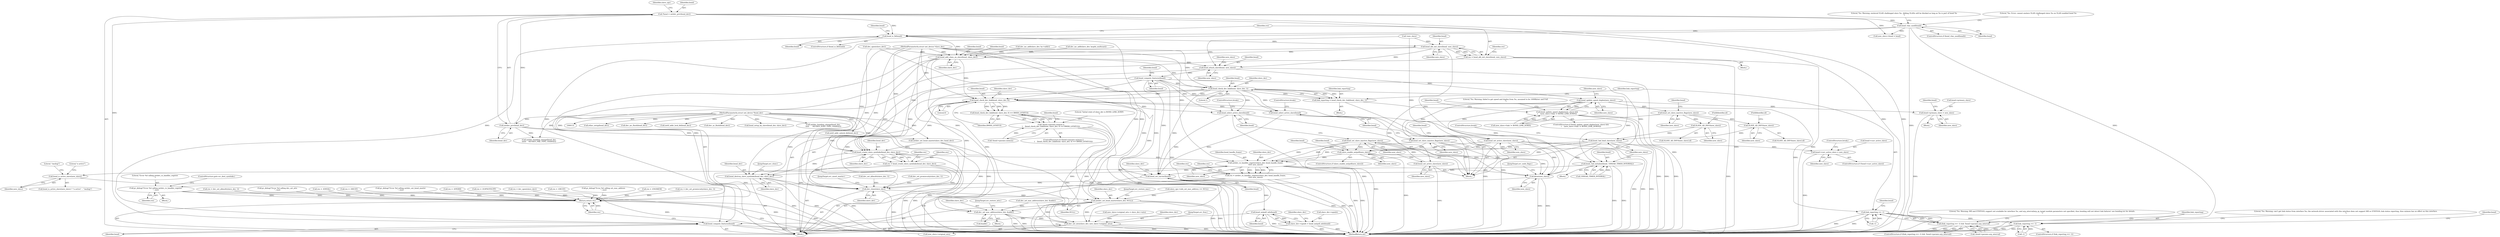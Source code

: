 digraph "0_linux_550fd08c2cebad61c548def135f67aba284c6162_0@pointer" {
"1000565" [label="(Call,bond_is_lb(bond))"];
"1000210" [label="(Call,bond_vlan_used(bond))"];
"1000136" [label="(Call,*bond = netdev_priv(bond_dev))"];
"1000138" [label="(Call,netdev_priv(bond_dev))"];
"1000132" [label="(MethodParameterIn,struct net_device *bond_dev)"];
"1000570" [label="(Call,bond_alb_init_slave(bond, new_slave))"];
"1000568" [label="(Call,res = bond_alb_init_slave(bond, new_slave))"];
"1001089" [label="(Return,return res;)"];
"1000640" [label="(Call,bond_add_vlans_on_slave(bond, slave_dev))"];
"1000648" [label="(Call,bond_attach_slave(bond, new_slave))"];
"1000666" [label="(Call,bond_compute_features(bond))"];
"1000694" [label="(Call,bond_check_dev_link(bond, slave_dev, 1))"];
"1000692" [label="(Call,link_reporting = bond_check_dev_link(bond, slave_dev, 1))"];
"1000700" [label="(Call,link_reporting == -1)"];
"1000699" [label="(Call,(link_reporting == -1) && !bond->params.arp_interval)"];
"1000721" [label="(Call,link_reporting == -1)"];
"1000743" [label="(Call,bond_check_dev_link(bond, slave_dev, 0))"];
"1000742" [label="(Call,bond_check_dev_link(bond, slave_dev, 0) == BMSR_LSTATUS)"];
"1000735" [label="(Call,!bond->params.miimon ||\n\t    (bond_check_dev_link(bond, slave_dev, 0) == BMSR_LSTATUS))"];
"1000885" [label="(Call,bond_select_active_slave(bond))"];
"1000957" [label="(Call,bond_set_carrier(bond))"];
"1000963" [label="(Call,bond_netpoll_info(bond))"];
"1000959" [label="(Call,slave_dev->npinfo = bond_netpoll_info(bond))"];
"1001087" [label="(Call,bond_compute_features(bond))"];
"1000904" [label="(Call,bond_3ad_initialize(bond, 1000/AD_TIMER_INTERVAL))"];
"1000933" [label="(Call,bond_select_active_slave(bond))"];
"1000996" [label="(Call,bond_create_slave_symlinks(bond_dev, slave_dev))"];
"1000994" [label="(Call,res = bond_create_slave_symlinks(bond_dev, slave_dev))"];
"1001004" [label="(Call,netdev_rx_handler_register(slave_dev, bond_handle_frame,\n\t\t\t\t\t new_slave))"];
"1001002" [label="(Call,res = netdev_rx_handler_register(slave_dev, bond_handle_frame,\n\t\t\t\t\t new_slave))"];
"1001011" [label="(Call,pr_debug(\"Error %d calling netdev_rx_handler_register\n\", res))"];
"1001024" [label="(Call,bond_is_active_slave(new_slave))"];
"1001039" [label="(Call,bond_destroy_slave_symlinks(bond_dev, slave_dev))"];
"1001043" [label="(Call,dev_close(slave_dev))"];
"1001046" [label="(Call,netdev_set_bond_master(slave_dev, NULL))"];
"1001073" [label="(Call,dev_set_mac_address(slave_dev, &addr))"];
"1001078" [label="(Call,dev_set_mtu(slave_dev, new_slave->original_mtu))"];
"1001084" [label="(Call,kfree(new_slave))"];
"1000797" [label="(Call,bond_update_speed_duplex(new_slave))"];
"1000796" [label="(Call,bond_update_speed_duplex(new_slave) &&\n\t    (new_slave->link != BOND_LINK_DOWN))"];
"1000860" [label="(Call,bond->primary_slave = new_slave)"];
"1000883" [label="(Call,bond_set_slave_inactive_flags(new_slave))"];
"1000971" [label="(Call,slave_enable_netpoll(new_slave))"];
"1000889" [label="(Call,bond_set_slave_inactive_flags(new_slave))"];
"1000900" [label="(Call,SLAVE_AD_INFO(new_slave))"];
"1000924" [label="(Call,bond_3ad_bind_slave(new_slave))"];
"1000913" [label="(Call,SLAVE_AD_INFO(new_slave))"];
"1000929" [label="(Call,bond_set_active_slave(new_slave))"];
"1000931" [label="(Call,bond_set_slave_inactive_flags(new_slave))"];
"1000939" [label="(Call,bond_set_active_slave(new_slave))"];
"1000946" [label="(Call,bond->curr_active_slave = new_slave)"];
"1001041" [label="(Identifier,slave_dev)"];
"1000695" [label="(Identifier,bond)"];
"1000720" [label="(ControlStructure,if (link_reporting == -1))"];
"1001006" [label="(Identifier,bond_handle_frame)"];
"1000944" [label="(Identifier,bond)"];
"1001084" [label="(Call,kfree(new_slave))"];
"1000362" [label="(Call,res = -EINVAL)"];
"1000997" [label="(Identifier,bond_dev)"];
"1000209" [label="(ControlStructure,if (bond_vlan_used(bond)))"];
"1000752" [label="(Identifier,bond)"];
"1000311" [label="(Call,res = -EBUSY)"];
"1001046" [label="(Call,netdev_set_bond_master(slave_dev, NULL))"];
"1000138" [label="(Call,netdev_priv(bond_dev))"];
"1000296" [label="(Call,netdev_bonding_change(bond_dev,\n\t\t\t\t\t\t    NETDEV_PRE_TYPE_CHANGE))"];
"1001004" [label="(Call,netdev_rx_handler_register(slave_dev, bond_handle_frame,\n\t\t\t\t\t new_slave))"];
"1000331" [label="(Call,ether_setup(bond_dev))"];
"1000642" [label="(Identifier,slave_dev)"];
"1001010" [label="(Block,)"];
"1001044" [label="(Identifier,slave_dev)"];
"1001091" [label="(MethodReturn,int)"];
"1000133" [label="(MethodParameterIn,struct net_device *slave_dev)"];
"1000649" [label="(Identifier,bond)"];
"1000900" [label="(Call,SLAVE_AD_INFO(new_slave))"];
"1001045" [label="(JumpTarget,err_unset_master:)"];
"1001014" [label="(ControlStructure,goto err_dest_symlinks;)"];
"1000929" [label="(Call,bond_set_active_slave(new_slave))"];
"1000581" [label="(Identifier,bond)"];
"1000211" [label="(Identifier,bond)"];
"1000532" [label="(Call,pr_debug(\"Error %d calling netdev_set_bond_master\n\", res))"];
"1001027" [label="(Literal,\" backup\")"];
"1000960" [label="(Call,slave_dev->npinfo)"];
"1000998" [label="(Identifier,slave_dev)"];
"1000722" [label="(Identifier,link_reporting)"];
"1001078" [label="(Call,dev_set_mtu(slave_dev, new_slave->original_mtu))"];
"1000890" [label="(Identifier,new_slave)"];
"1001040" [label="(Identifier,bond_dev)"];
"1000941" [label="(ControlStructure,if (!bond->curr_active_slave))"];
"1000806" [label="(Literal,\"%s: Warning: failed to get speed and duplex from %s, assumed to be 100Mb/sec and Full.\n\")"];
"1000971" [label="(Call,slave_enable_netpoll(new_slave))"];
"1000797" [label="(Call,bond_update_speed_duplex(new_slave))"];
"1000885" [label="(Call,bond_select_active_slave(bond))"];
"1000513" [label="(Call,dev_set_mac_address(slave_dev, &addr))"];
"1001048" [label="(Identifier,NULL)"];
"1000609" [label="(Call,dev_set_allmulti(slave_dev, 1))"];
"1000935" [label="(ControlStructure,break;)"];
"1000964" [label="(Identifier,bond)"];
"1000913" [label="(Call,SLAVE_AD_INFO(new_slave))"];
"1001088" [label="(Identifier,bond)"];
"1001007" [label="(Identifier,new_slave)"];
"1000262" [label="(Call,res = -EPERM)"];
"1000834" [label="(Identifier,bond)"];
"1000408" [label="(Call,res = -EOPNOTSUPP)"];
"1001087" [label="(Call,bond_compute_features(bond))"];
"1000902" [label="(FieldIdentifier,id)"];
"1000723" [label="(Call,-1)"];
"1000594" [label="(Call,dev_set_promiscuity(slave_dev, 1))"];
"1001083" [label="(JumpTarget,err_free:)"];
"1000617" [label="(Call,dev_mc_add(slave_dev, ha->addr))"];
"1000924" [label="(Call,bond_3ad_bind_slave(new_slave))"];
"1000648" [label="(Call,bond_attach_slave(bond, new_slave))"];
"1000861" [label="(Call,bond->primary_slave)"];
"1000571" [label="(Identifier,bond)"];
"1001075" [label="(Call,&addr)"];
"1001049" [label="(JumpTarget,err_restore_mac:)"];
"1000799" [label="(Call,new_slave->link != BOND_LINK_DOWN)"];
"1000977" [label="(Identifier,bond)"];
"1000691" [label="(Block,)"];
"1000136" [label="(Call,*bond = netdev_priv(bond_dev))"];
"1000744" [label="(Identifier,bond)"];
"1000912" [label="(Call,SLAVE_AD_INFO(new_slave).id)"];
"1000567" [label="(Block,)"];
"1000536" [label="(Call,res = dev_open(slave_dev))"];
"1000747" [label="(Identifier,BMSR_LSTATUS)"];
"1000637" [label="(Call,dev_mc_add(slave_dev, lacpdu_multicast))"];
"1001080" [label="(Call,new_slave->original_mtu)"];
"1000984" [label="(Call,res = -EBUSY)"];
"1000992" [label="(Identifier,bond)"];
"1001012" [label="(Literal,\"Error %d calling netdev_rx_handler_register\n\")"];
"1000572" [label="(Identifier,new_slave)"];
"1000520" [label="(Call,pr_debug(\"Error %d calling set_mac_address\n\", res))"];
"1000653" [label="(Identifier,new_slave)"];
"1000925" [label="(Identifier,new_slave)"];
"1000914" [label="(Identifier,new_slave)"];
"1000887" [label="(ControlStructure,break;)"];
"1000142" [label="(Identifier,slave_ops)"];
"1000568" [label="(Call,res = bond_alb_init_slave(bond, new_slave))"];
"1000445" [label="(Call,res = -ENOMEM)"];
"1000860" [label="(Call,bond->primary_slave = new_slave)"];
"1000972" [label="(Identifier,new_slave)"];
"1000798" [label="(Identifier,new_slave)"];
"1000950" [label="(Identifier,new_slave)"];
"1000570" [label="(Call,bond_alb_init_slave(bond, new_slave))"];
"1001002" [label="(Call,res = netdev_rx_handler_register(slave_dev, bond_handle_frame,\n\t\t\t\t\t new_slave))"];
"1000641" [label="(Identifier,bond)"];
"1000701" [label="(Identifier,link_reporting)"];
"1000368" [label="(Call,slave_ops->ndo_set_mac_address == NULL)"];
"1000881" [label="(Block,)"];
"1001011" [label="(Call,pr_debug(\"Error %d calling netdev_rx_handler_register\n\", res))"];
"1000698" [label="(ControlStructure,if ((link_reporting == -1) && !bond->params.arp_interval))"];
"1001023" [label="(Call,bond_is_active_slave(new_slave) ? \"n active\" : \" backup\")"];
"1000230" [label="(Literal,\"%s: Warning: enslaved VLAN challenged slave %s. Adding VLANs will be blocked as long as %s is part of bond %s\n\")"];
"1000538" [label="(Call,dev_open(slave_dev))"];
"1000736" [label="(Call,!bond->params.miimon)"];
"1000796" [label="(Call,bond_update_speed_duplex(new_slave) &&\n\t    (new_slave->link != BOND_LINK_DOWN))"];
"1000899" [label="(Call,SLAVE_AD_INFO(new_slave).id)"];
"1000951" [label="(ControlStructure,break;)"];
"1000967" [label="(Identifier,slave_dev)"];
"1000947" [label="(Call,bond->curr_active_slave)"];
"1001077" [label="(JumpTarget,err_restore_mtu:)"];
"1000318" [label="(Call,dev_mc_flush(bond_dev))"];
"1000704" [label="(Call,!bond->params.arp_interval)"];
"1000592" [label="(Call,res = dev_set_promiscuity(slave_dev, 1))"];
"1000132" [label="(MethodParameterIn,struct net_device *bond_dev)"];
"1000995" [label="(Identifier,res)"];
"1000666" [label="(Call,bond_compute_features(bond))"];
"1000667" [label="(Identifier,bond)"];
"1000859" [label="(Block,)"];
"1000867" [label="(Identifier,bond)"];
"1000897" [label="(Block,)"];
"1000886" [label="(Identifier,bond)"];
"1000214" [label="(Literal,\"%s: Error: cannot enslave VLAN challenged slave %s on VLAN enabled bond %s\n\")"];
"1000569" [label="(Identifier,res)"];
"1001043" [label="(Call,dev_close(slave_dev))"];
"1000566" [label="(Identifier,bond)"];
"1000646" [label="(Identifier,bond)"];
"1000904" [label="(Call,bond_3ad_initialize(bond, 1000/AD_TIMER_INTERVAL))"];
"1000932" [label="(Identifier,new_slave)"];
"1000894" [label="(Identifier,bond)"];
"1000671" [label="(Identifier,bond)"];
"1000864" [label="(Identifier,new_slave)"];
"1000743" [label="(Call,bond_check_dev_link(bond, slave_dev, 0))"];
"1000931" [label="(Call,bond_set_slave_inactive_flags(new_slave))"];
"1001057" [label="(Block,)"];
"1000615" [label="(Call,netif_addr_lock_bh(bond_dev))"];
"1000622" [label="(Call,netif_addr_unlock_bh(bond_dev))"];
"1000316" [label="(Call,dev_uc_flush(bond_dev))"];
"1000700" [label="(Call,link_reporting == -1)"];
"1000707" [label="(Identifier,bond)"];
"1000905" [label="(Identifier,bond)"];
"1001085" [label="(Identifier,new_slave)"];
"1000746" [label="(Literal,0)"];
"1000734" [label="(ControlStructure,if (!bond->params.miimon ||\n\t    (bond_check_dev_link(bond, slave_dev, 0) == BMSR_LSTATUS)))"];
"1000946" [label="(Call,bond->curr_active_slave = new_slave)"];
"1000963" [label="(Call,bond_netpoll_info(bond))"];
"1000961" [label="(Identifier,slave_dev)"];
"1000134" [label="(Block,)"];
"1000901" [label="(Identifier,new_slave)"];
"1000727" [label="(Literal,\"%s: Warning: can't get link status from interface %s; the network driver associated with this interface does not support MII or ETHTOOL link status reporting, thus miimon has no effect on this interface.\n\")"];
"1000739" [label="(Identifier,bond)"];
"1000958" [label="(Identifier,bond)"];
"1001089" [label="(Return,return res;)"];
"1000934" [label="(Identifier,bond)"];
"1000455" [label="(Call,new_slave->original_mtu = slave_dev->mtu)"];
"1001013" [label="(Identifier,res)"];
"1001073" [label="(Call,dev_set_mac_address(slave_dev, &addr))"];
"1001009" [label="(Identifier,res)"];
"1000996" [label="(Call,bond_create_slave_symlinks(bond_dev, slave_dev))"];
"1000721" [label="(Call,link_reporting == -1)"];
"1000930" [label="(Identifier,new_slave)"];
"1001090" [label="(Identifier,res)"];
"1000801" [label="(Identifier,new_slave)"];
"1000326" [label="(Call,bond_setup_by_slave(bond_dev, slave_dev))"];
"1000883" [label="(Call,bond_set_slave_inactive_flags(new_slave))"];
"1000957" [label="(Call,bond_set_carrier(bond))"];
"1000693" [label="(Identifier,link_reporting)"];
"1000442" [label="(Call,!new_slave)"];
"1001042" [label="(JumpTarget,err_close:)"];
"1000699" [label="(Call,(link_reporting == -1) && !bond->params.arp_interval)"];
"1000735" [label="(Call,!bond->params.miimon ||\n\t    (bond_check_dev_link(bond, slave_dev, 0) == BMSR_LSTATUS))"];
"1001026" [label="(Literal,\"n active\")"];
"1000692" [label="(Call,link_reporting = bond_check_dev_link(bond, slave_dev, 1))"];
"1000939" [label="(Call,bond_set_active_slave(new_slave))"];
"1000139" [label="(Identifier,bond_dev)"];
"1000959" [label="(Call,slave_dev->npinfo = bond_netpoll_info(bond))"];
"1000712" [label="(Literal,\"%s: Warning: MII and ETHTOOL support not available for interface %s, and arp_interval/arp_ip_target module parameters not specified, thus bonding will not detect link failures! see bonding.txt for details.\n\")"];
"1000906" [label="(Call,1000/AD_TIMER_INTERVAL)"];
"1000889" [label="(Call,bond_set_slave_inactive_flags(new_slave))"];
"1000926" [label="(ControlStructure,break;)"];
"1000702" [label="(Call,-1)"];
"1000742" [label="(Call,bond_check_dev_link(bond, slave_dev, 0) == BMSR_LSTATUS)"];
"1001025" [label="(Identifier,new_slave)"];
"1000137" [label="(Identifier,bond)"];
"1000338" [label="(Call,netdev_bonding_change(bond_dev,\n \t\t\t\t\t      NETDEV_POST_TYPE_CHANGE))"];
"1000745" [label="(Identifier,slave_dev)"];
"1001003" [label="(Identifier,res)"];
"1000210" [label="(Call,bond_vlan_used(bond))"];
"1000884" [label="(Identifier,new_slave)"];
"1000933" [label="(Call,bond_select_active_slave(bond))"];
"1000795" [label="(ControlStructure,if (bond_update_speed_duplex(new_slave) &&\n\t    (new_slave->link != BOND_LINK_DOWN)))"];
"1001000" [label="(Identifier,res)"];
"1001074" [label="(Identifier,slave_dev)"];
"1001047" [label="(Identifier,slave_dev)"];
"1000994" [label="(Call,res = bond_create_slave_symlinks(bond_dev, slave_dev))"];
"1000650" [label="(Identifier,new_slave)"];
"1000789" [label="(Literal,\"Initial state of slave_dev is BOND_LINK_DOWN\n\")"];
"1000970" [label="(ControlStructure,if (slave_enable_netpoll(new_slave)))"];
"1000607" [label="(Call,res = dev_set_allmulti(slave_dev, 1))"];
"1001079" [label="(Identifier,slave_dev)"];
"1000696" [label="(Identifier,slave_dev)"];
"1001024" [label="(Call,bond_is_active_slave(new_slave))"];
"1000915" [label="(FieldIdentifier,id)"];
"1000526" [label="(Call,netdev_set_bond_master(slave_dev, bond_dev))"];
"1001005" [label="(Identifier,slave_dev)"];
"1000565" [label="(Call,bond_is_lb(bond))"];
"1000549" [label="(Call,new_slave->bond = bond)"];
"1000940" [label="(Identifier,new_slave)"];
"1001086" [label="(JumpTarget,err_undo_flags:)"];
"1000574" [label="(Identifier,res)"];
"1000694" [label="(Call,bond_check_dev_link(bond, slave_dev, 1))"];
"1000697" [label="(Literal,1)"];
"1000564" [label="(ControlStructure,if (bond_is_lb(bond)))"];
"1000640" [label="(Call,bond_add_vlans_on_slave(bond, slave_dev))"];
"1001039" [label="(Call,bond_destroy_slave_symlinks(bond_dev, slave_dev))"];
"1000474" [label="(Call,pr_debug(\"Error %d calling dev_set_mtu\n\", res))"];
"1000565" -> "1000564"  [label="AST: "];
"1000565" -> "1000566"  [label="CFG: "];
"1000566" -> "1000565"  [label="AST: "];
"1000569" -> "1000565"  [label="CFG: "];
"1000581" -> "1000565"  [label="CFG: "];
"1000565" -> "1001091"  [label="DDG: "];
"1000210" -> "1000565"  [label="DDG: "];
"1000136" -> "1000565"  [label="DDG: "];
"1000565" -> "1000570"  [label="DDG: "];
"1000565" -> "1000640"  [label="DDG: "];
"1000565" -> "1001087"  [label="DDG: "];
"1000210" -> "1000209"  [label="AST: "];
"1000210" -> "1000211"  [label="CFG: "];
"1000211" -> "1000210"  [label="AST: "];
"1000214" -> "1000210"  [label="CFG: "];
"1000230" -> "1000210"  [label="CFG: "];
"1000210" -> "1001091"  [label="DDG: "];
"1000210" -> "1001091"  [label="DDG: "];
"1000136" -> "1000210"  [label="DDG: "];
"1000210" -> "1000549"  [label="DDG: "];
"1000210" -> "1001087"  [label="DDG: "];
"1000136" -> "1000134"  [label="AST: "];
"1000136" -> "1000138"  [label="CFG: "];
"1000137" -> "1000136"  [label="AST: "];
"1000138" -> "1000136"  [label="AST: "];
"1000142" -> "1000136"  [label="CFG: "];
"1000136" -> "1001091"  [label="DDG: "];
"1000136" -> "1001091"  [label="DDG: "];
"1000138" -> "1000136"  [label="DDG: "];
"1000136" -> "1000549"  [label="DDG: "];
"1000136" -> "1001087"  [label="DDG: "];
"1000138" -> "1000139"  [label="CFG: "];
"1000139" -> "1000138"  [label="AST: "];
"1000138" -> "1001091"  [label="DDG: "];
"1000132" -> "1000138"  [label="DDG: "];
"1000138" -> "1000296"  [label="DDG: "];
"1000138" -> "1000526"  [label="DDG: "];
"1000132" -> "1000131"  [label="AST: "];
"1000132" -> "1001091"  [label="DDG: "];
"1000132" -> "1000296"  [label="DDG: "];
"1000132" -> "1000316"  [label="DDG: "];
"1000132" -> "1000318"  [label="DDG: "];
"1000132" -> "1000326"  [label="DDG: "];
"1000132" -> "1000331"  [label="DDG: "];
"1000132" -> "1000338"  [label="DDG: "];
"1000132" -> "1000526"  [label="DDG: "];
"1000132" -> "1000615"  [label="DDG: "];
"1000132" -> "1000622"  [label="DDG: "];
"1000132" -> "1000996"  [label="DDG: "];
"1000132" -> "1001039"  [label="DDG: "];
"1000570" -> "1000568"  [label="AST: "];
"1000570" -> "1000572"  [label="CFG: "];
"1000571" -> "1000570"  [label="AST: "];
"1000572" -> "1000570"  [label="AST: "];
"1000568" -> "1000570"  [label="CFG: "];
"1000570" -> "1000568"  [label="DDG: "];
"1000570" -> "1000568"  [label="DDG: "];
"1000442" -> "1000570"  [label="DDG: "];
"1000570" -> "1000640"  [label="DDG: "];
"1000570" -> "1000648"  [label="DDG: "];
"1000570" -> "1001084"  [label="DDG: "];
"1000570" -> "1001087"  [label="DDG: "];
"1000568" -> "1000567"  [label="AST: "];
"1000569" -> "1000568"  [label="AST: "];
"1000574" -> "1000568"  [label="CFG: "];
"1000568" -> "1001091"  [label="DDG: "];
"1000568" -> "1001091"  [label="DDG: "];
"1000568" -> "1001089"  [label="DDG: "];
"1001089" -> "1000134"  [label="AST: "];
"1001089" -> "1001090"  [label="CFG: "];
"1001090" -> "1001089"  [label="AST: "];
"1001091" -> "1001089"  [label="CFG: "];
"1001089" -> "1001091"  [label="DDG: "];
"1001090" -> "1001089"  [label="DDG: "];
"1000311" -> "1001089"  [label="DDG: "];
"1001011" -> "1001089"  [label="DDG: "];
"1000532" -> "1001089"  [label="DDG: "];
"1000994" -> "1001089"  [label="DDG: "];
"1000984" -> "1001089"  [label="DDG: "];
"1000536" -> "1001089"  [label="DDG: "];
"1000592" -> "1001089"  [label="DDG: "];
"1000362" -> "1001089"  [label="DDG: "];
"1000520" -> "1001089"  [label="DDG: "];
"1000408" -> "1001089"  [label="DDG: "];
"1000607" -> "1001089"  [label="DDG: "];
"1000474" -> "1001089"  [label="DDG: "];
"1000445" -> "1001089"  [label="DDG: "];
"1000262" -> "1001089"  [label="DDG: "];
"1000640" -> "1000134"  [label="AST: "];
"1000640" -> "1000642"  [label="CFG: "];
"1000641" -> "1000640"  [label="AST: "];
"1000642" -> "1000640"  [label="AST: "];
"1000646" -> "1000640"  [label="CFG: "];
"1000640" -> "1001091"  [label="DDG: "];
"1000637" -> "1000640"  [label="DDG: "];
"1000617" -> "1000640"  [label="DDG: "];
"1000133" -> "1000640"  [label="DDG: "];
"1000538" -> "1000640"  [label="DDG: "];
"1000640" -> "1000648"  [label="DDG: "];
"1000640" -> "1000694"  [label="DDG: "];
"1000640" -> "1000743"  [label="DDG: "];
"1000640" -> "1000996"  [label="DDG: "];
"1000640" -> "1001043"  [label="DDG: "];
"1000648" -> "1000134"  [label="AST: "];
"1000648" -> "1000650"  [label="CFG: "];
"1000649" -> "1000648"  [label="AST: "];
"1000650" -> "1000648"  [label="AST: "];
"1000653" -> "1000648"  [label="CFG: "];
"1000648" -> "1001091"  [label="DDG: "];
"1000442" -> "1000648"  [label="DDG: "];
"1000648" -> "1000666"  [label="DDG: "];
"1000648" -> "1000797"  [label="DDG: "];
"1000666" -> "1000134"  [label="AST: "];
"1000666" -> "1000667"  [label="CFG: "];
"1000667" -> "1000666"  [label="AST: "];
"1000671" -> "1000666"  [label="CFG: "];
"1000666" -> "1001091"  [label="DDG: "];
"1000666" -> "1000694"  [label="DDG: "];
"1000666" -> "1000743"  [label="DDG: "];
"1000666" -> "1000885"  [label="DDG: "];
"1000666" -> "1000904"  [label="DDG: "];
"1000666" -> "1000933"  [label="DDG: "];
"1000666" -> "1000957"  [label="DDG: "];
"1000694" -> "1000692"  [label="AST: "];
"1000694" -> "1000697"  [label="CFG: "];
"1000695" -> "1000694"  [label="AST: "];
"1000696" -> "1000694"  [label="AST: "];
"1000697" -> "1000694"  [label="AST: "];
"1000692" -> "1000694"  [label="CFG: "];
"1000694" -> "1000692"  [label="DDG: "];
"1000694" -> "1000692"  [label="DDG: "];
"1000694" -> "1000692"  [label="DDG: "];
"1000133" -> "1000694"  [label="DDG: "];
"1000694" -> "1000743"  [label="DDG: "];
"1000694" -> "1000743"  [label="DDG: "];
"1000694" -> "1000885"  [label="DDG: "];
"1000694" -> "1000904"  [label="DDG: "];
"1000694" -> "1000933"  [label="DDG: "];
"1000694" -> "1000957"  [label="DDG: "];
"1000694" -> "1000996"  [label="DDG: "];
"1000694" -> "1001043"  [label="DDG: "];
"1000692" -> "1000691"  [label="AST: "];
"1000693" -> "1000692"  [label="AST: "];
"1000701" -> "1000692"  [label="CFG: "];
"1000692" -> "1001091"  [label="DDG: "];
"1000692" -> "1000700"  [label="DDG: "];
"1000700" -> "1000699"  [label="AST: "];
"1000700" -> "1000702"  [label="CFG: "];
"1000701" -> "1000700"  [label="AST: "];
"1000702" -> "1000700"  [label="AST: "];
"1000707" -> "1000700"  [label="CFG: "];
"1000699" -> "1000700"  [label="CFG: "];
"1000700" -> "1001091"  [label="DDG: "];
"1000700" -> "1001091"  [label="DDG: "];
"1000700" -> "1000699"  [label="DDG: "];
"1000700" -> "1000699"  [label="DDG: "];
"1000702" -> "1000700"  [label="DDG: "];
"1000700" -> "1000721"  [label="DDG: "];
"1000699" -> "1000698"  [label="AST: "];
"1000699" -> "1000704"  [label="CFG: "];
"1000704" -> "1000699"  [label="AST: "];
"1000712" -> "1000699"  [label="CFG: "];
"1000722" -> "1000699"  [label="CFG: "];
"1000699" -> "1001091"  [label="DDG: "];
"1000699" -> "1001091"  [label="DDG: "];
"1000699" -> "1001091"  [label="DDG: "];
"1000704" -> "1000699"  [label="DDG: "];
"1000721" -> "1000720"  [label="AST: "];
"1000721" -> "1000723"  [label="CFG: "];
"1000722" -> "1000721"  [label="AST: "];
"1000723" -> "1000721"  [label="AST: "];
"1000727" -> "1000721"  [label="CFG: "];
"1000739" -> "1000721"  [label="CFG: "];
"1000721" -> "1001091"  [label="DDG: "];
"1000721" -> "1001091"  [label="DDG: "];
"1000721" -> "1001091"  [label="DDG: "];
"1000723" -> "1000721"  [label="DDG: "];
"1000743" -> "1000742"  [label="AST: "];
"1000743" -> "1000746"  [label="CFG: "];
"1000744" -> "1000743"  [label="AST: "];
"1000745" -> "1000743"  [label="AST: "];
"1000746" -> "1000743"  [label="AST: "];
"1000747" -> "1000743"  [label="CFG: "];
"1000743" -> "1000742"  [label="DDG: "];
"1000743" -> "1000742"  [label="DDG: "];
"1000743" -> "1000742"  [label="DDG: "];
"1000133" -> "1000743"  [label="DDG: "];
"1000743" -> "1000885"  [label="DDG: "];
"1000743" -> "1000904"  [label="DDG: "];
"1000743" -> "1000933"  [label="DDG: "];
"1000743" -> "1000957"  [label="DDG: "];
"1000743" -> "1000996"  [label="DDG: "];
"1000743" -> "1001043"  [label="DDG: "];
"1000742" -> "1000735"  [label="AST: "];
"1000742" -> "1000747"  [label="CFG: "];
"1000747" -> "1000742"  [label="AST: "];
"1000735" -> "1000742"  [label="CFG: "];
"1000742" -> "1001091"  [label="DDG: "];
"1000742" -> "1001091"  [label="DDG: "];
"1000742" -> "1000735"  [label="DDG: "];
"1000742" -> "1000735"  [label="DDG: "];
"1000735" -> "1000734"  [label="AST: "];
"1000735" -> "1000736"  [label="CFG: "];
"1000736" -> "1000735"  [label="AST: "];
"1000752" -> "1000735"  [label="CFG: "];
"1000789" -> "1000735"  [label="CFG: "];
"1000735" -> "1001091"  [label="DDG: "];
"1000735" -> "1001091"  [label="DDG: "];
"1000735" -> "1001091"  [label="DDG: "];
"1000736" -> "1000735"  [label="DDG: "];
"1000885" -> "1000881"  [label="AST: "];
"1000885" -> "1000886"  [label="CFG: "];
"1000886" -> "1000885"  [label="AST: "];
"1000887" -> "1000885"  [label="CFG: "];
"1000885" -> "1001091"  [label="DDG: "];
"1000885" -> "1000957"  [label="DDG: "];
"1000957" -> "1000134"  [label="AST: "];
"1000957" -> "1000958"  [label="CFG: "];
"1000958" -> "1000957"  [label="AST: "];
"1000961" -> "1000957"  [label="CFG: "];
"1000957" -> "1001091"  [label="DDG: "];
"1000904" -> "1000957"  [label="DDG: "];
"1000933" -> "1000957"  [label="DDG: "];
"1000957" -> "1000963"  [label="DDG: "];
"1000963" -> "1000959"  [label="AST: "];
"1000963" -> "1000964"  [label="CFG: "];
"1000964" -> "1000963"  [label="AST: "];
"1000959" -> "1000963"  [label="CFG: "];
"1000963" -> "1001091"  [label="DDG: "];
"1000963" -> "1000959"  [label="DDG: "];
"1000963" -> "1001087"  [label="DDG: "];
"1000959" -> "1000134"  [label="AST: "];
"1000960" -> "1000959"  [label="AST: "];
"1000967" -> "1000959"  [label="CFG: "];
"1000959" -> "1001091"  [label="DDG: "];
"1000959" -> "1001091"  [label="DDG: "];
"1001087" -> "1000134"  [label="AST: "];
"1001087" -> "1001088"  [label="CFG: "];
"1001088" -> "1001087"  [label="AST: "];
"1001090" -> "1001087"  [label="CFG: "];
"1001087" -> "1001091"  [label="DDG: "];
"1001087" -> "1001091"  [label="DDG: "];
"1000904" -> "1000897"  [label="AST: "];
"1000904" -> "1000906"  [label="CFG: "];
"1000905" -> "1000904"  [label="AST: "];
"1000906" -> "1000904"  [label="AST: "];
"1000925" -> "1000904"  [label="CFG: "];
"1000904" -> "1001091"  [label="DDG: "];
"1000904" -> "1001091"  [label="DDG: "];
"1000906" -> "1000904"  [label="DDG: "];
"1000906" -> "1000904"  [label="DDG: "];
"1000933" -> "1000881"  [label="AST: "];
"1000933" -> "1000934"  [label="CFG: "];
"1000934" -> "1000933"  [label="AST: "];
"1000935" -> "1000933"  [label="CFG: "];
"1000933" -> "1001091"  [label="DDG: "];
"1000996" -> "1000994"  [label="AST: "];
"1000996" -> "1000998"  [label="CFG: "];
"1000997" -> "1000996"  [label="AST: "];
"1000998" -> "1000996"  [label="AST: "];
"1000994" -> "1000996"  [label="CFG: "];
"1000996" -> "1001091"  [label="DDG: "];
"1000996" -> "1000994"  [label="DDG: "];
"1000996" -> "1000994"  [label="DDG: "];
"1000622" -> "1000996"  [label="DDG: "];
"1000526" -> "1000996"  [label="DDG: "];
"1000133" -> "1000996"  [label="DDG: "];
"1000996" -> "1001004"  [label="DDG: "];
"1000996" -> "1001039"  [label="DDG: "];
"1000996" -> "1001043"  [label="DDG: "];
"1000994" -> "1000134"  [label="AST: "];
"1000995" -> "1000994"  [label="AST: "];
"1001000" -> "1000994"  [label="CFG: "];
"1000994" -> "1001091"  [label="DDG: "];
"1000994" -> "1001091"  [label="DDG: "];
"1001004" -> "1001002"  [label="AST: "];
"1001004" -> "1001007"  [label="CFG: "];
"1001005" -> "1001004"  [label="AST: "];
"1001006" -> "1001004"  [label="AST: "];
"1001007" -> "1001004"  [label="AST: "];
"1001002" -> "1001004"  [label="CFG: "];
"1001004" -> "1001091"  [label="DDG: "];
"1001004" -> "1001091"  [label="DDG: "];
"1001004" -> "1001002"  [label="DDG: "];
"1001004" -> "1001002"  [label="DDG: "];
"1001004" -> "1001002"  [label="DDG: "];
"1000133" -> "1001004"  [label="DDG: "];
"1000971" -> "1001004"  [label="DDG: "];
"1000883" -> "1001004"  [label="DDG: "];
"1000924" -> "1001004"  [label="DDG: "];
"1000939" -> "1001004"  [label="DDG: "];
"1000931" -> "1001004"  [label="DDG: "];
"1001004" -> "1001024"  [label="DDG: "];
"1001004" -> "1001039"  [label="DDG: "];
"1001004" -> "1001084"  [label="DDG: "];
"1001002" -> "1000134"  [label="AST: "];
"1001003" -> "1001002"  [label="AST: "];
"1001009" -> "1001002"  [label="CFG: "];
"1001002" -> "1001091"  [label="DDG: "];
"1001002" -> "1001091"  [label="DDG: "];
"1001002" -> "1001011"  [label="DDG: "];
"1001011" -> "1001010"  [label="AST: "];
"1001011" -> "1001013"  [label="CFG: "];
"1001012" -> "1001011"  [label="AST: "];
"1001013" -> "1001011"  [label="AST: "];
"1001014" -> "1001011"  [label="CFG: "];
"1001011" -> "1001091"  [label="DDG: "];
"1001011" -> "1001091"  [label="DDG: "];
"1001024" -> "1001023"  [label="AST: "];
"1001024" -> "1001025"  [label="CFG: "];
"1001025" -> "1001024"  [label="AST: "];
"1001026" -> "1001024"  [label="CFG: "];
"1001027" -> "1001024"  [label="CFG: "];
"1001024" -> "1001091"  [label="DDG: "];
"1001039" -> "1000134"  [label="AST: "];
"1001039" -> "1001041"  [label="CFG: "];
"1001040" -> "1001039"  [label="AST: "];
"1001041" -> "1001039"  [label="AST: "];
"1001042" -> "1001039"  [label="CFG: "];
"1001039" -> "1001091"  [label="DDG: "];
"1001039" -> "1001091"  [label="DDG: "];
"1000133" -> "1001039"  [label="DDG: "];
"1001039" -> "1001043"  [label="DDG: "];
"1001043" -> "1000134"  [label="AST: "];
"1001043" -> "1001044"  [label="CFG: "];
"1001044" -> "1001043"  [label="AST: "];
"1001045" -> "1001043"  [label="CFG: "];
"1001043" -> "1001091"  [label="DDG: "];
"1000594" -> "1001043"  [label="DDG: "];
"1000609" -> "1001043"  [label="DDG: "];
"1000133" -> "1001043"  [label="DDG: "];
"1000538" -> "1001043"  [label="DDG: "];
"1001043" -> "1001046"  [label="DDG: "];
"1001046" -> "1000134"  [label="AST: "];
"1001046" -> "1001048"  [label="CFG: "];
"1001047" -> "1001046"  [label="AST: "];
"1001048" -> "1001046"  [label="AST: "];
"1001049" -> "1001046"  [label="CFG: "];
"1001046" -> "1001091"  [label="DDG: "];
"1001046" -> "1001091"  [label="DDG: "];
"1000538" -> "1001046"  [label="DDG: "];
"1000133" -> "1001046"  [label="DDG: "];
"1000368" -> "1001046"  [label="DDG: "];
"1001046" -> "1001073"  [label="DDG: "];
"1001046" -> "1001078"  [label="DDG: "];
"1001073" -> "1001057"  [label="AST: "];
"1001073" -> "1001075"  [label="CFG: "];
"1001074" -> "1001073"  [label="AST: "];
"1001075" -> "1001073"  [label="AST: "];
"1001077" -> "1001073"  [label="CFG: "];
"1001073" -> "1001091"  [label="DDG: "];
"1001073" -> "1001091"  [label="DDG: "];
"1000526" -> "1001073"  [label="DDG: "];
"1000133" -> "1001073"  [label="DDG: "];
"1000513" -> "1001073"  [label="DDG: "];
"1001073" -> "1001078"  [label="DDG: "];
"1001078" -> "1000134"  [label="AST: "];
"1001078" -> "1001080"  [label="CFG: "];
"1001079" -> "1001078"  [label="AST: "];
"1001080" -> "1001078"  [label="AST: "];
"1001083" -> "1001078"  [label="CFG: "];
"1001078" -> "1001091"  [label="DDG: "];
"1001078" -> "1001091"  [label="DDG: "];
"1001078" -> "1001091"  [label="DDG: "];
"1000513" -> "1001078"  [label="DDG: "];
"1000526" -> "1001078"  [label="DDG: "];
"1000133" -> "1001078"  [label="DDG: "];
"1000455" -> "1001078"  [label="DDG: "];
"1001084" -> "1000134"  [label="AST: "];
"1001084" -> "1001085"  [label="CFG: "];
"1001085" -> "1001084"  [label="AST: "];
"1001086" -> "1001084"  [label="CFG: "];
"1001084" -> "1001091"  [label="DDG: "];
"1001084" -> "1001091"  [label="DDG: "];
"1000971" -> "1001084"  [label="DDG: "];
"1000442" -> "1001084"  [label="DDG: "];
"1000883" -> "1001084"  [label="DDG: "];
"1000939" -> "1001084"  [label="DDG: "];
"1000931" -> "1001084"  [label="DDG: "];
"1000924" -> "1001084"  [label="DDG: "];
"1000797" -> "1000796"  [label="AST: "];
"1000797" -> "1000798"  [label="CFG: "];
"1000798" -> "1000797"  [label="AST: "];
"1000801" -> "1000797"  [label="CFG: "];
"1000796" -> "1000797"  [label="CFG: "];
"1000797" -> "1000796"  [label="DDG: "];
"1000797" -> "1000860"  [label="DDG: "];
"1000797" -> "1000883"  [label="DDG: "];
"1000797" -> "1000889"  [label="DDG: "];
"1000797" -> "1000929"  [label="DDG: "];
"1000797" -> "1000939"  [label="DDG: "];
"1000796" -> "1000795"  [label="AST: "];
"1000796" -> "1000799"  [label="CFG: "];
"1000799" -> "1000796"  [label="AST: "];
"1000806" -> "1000796"  [label="CFG: "];
"1000834" -> "1000796"  [label="CFG: "];
"1000796" -> "1001091"  [label="DDG: "];
"1000796" -> "1001091"  [label="DDG: "];
"1000796" -> "1001091"  [label="DDG: "];
"1000799" -> "1000796"  [label="DDG: "];
"1000799" -> "1000796"  [label="DDG: "];
"1000860" -> "1000859"  [label="AST: "];
"1000860" -> "1000864"  [label="CFG: "];
"1000861" -> "1000860"  [label="AST: "];
"1000864" -> "1000860"  [label="AST: "];
"1000867" -> "1000860"  [label="CFG: "];
"1000860" -> "1001091"  [label="DDG: "];
"1000883" -> "1000881"  [label="AST: "];
"1000883" -> "1000884"  [label="CFG: "];
"1000884" -> "1000883"  [label="AST: "];
"1000886" -> "1000883"  [label="CFG: "];
"1000883" -> "1001091"  [label="DDG: "];
"1000883" -> "1000971"  [label="DDG: "];
"1000971" -> "1000970"  [label="AST: "];
"1000971" -> "1000972"  [label="CFG: "];
"1000972" -> "1000971"  [label="AST: "];
"1000977" -> "1000971"  [label="CFG: "];
"1000992" -> "1000971"  [label="CFG: "];
"1000971" -> "1001091"  [label="DDG: "];
"1000924" -> "1000971"  [label="DDG: "];
"1000939" -> "1000971"  [label="DDG: "];
"1000931" -> "1000971"  [label="DDG: "];
"1000889" -> "1000881"  [label="AST: "];
"1000889" -> "1000890"  [label="CFG: "];
"1000890" -> "1000889"  [label="AST: "];
"1000894" -> "1000889"  [label="CFG: "];
"1000889" -> "1001091"  [label="DDG: "];
"1000889" -> "1000900"  [label="DDG: "];
"1000889" -> "1000913"  [label="DDG: "];
"1000900" -> "1000899"  [label="AST: "];
"1000900" -> "1000901"  [label="CFG: "];
"1000901" -> "1000900"  [label="AST: "];
"1000902" -> "1000900"  [label="CFG: "];
"1000900" -> "1000924"  [label="DDG: "];
"1000924" -> "1000881"  [label="AST: "];
"1000924" -> "1000925"  [label="CFG: "];
"1000925" -> "1000924"  [label="AST: "];
"1000926" -> "1000924"  [label="CFG: "];
"1000924" -> "1001091"  [label="DDG: "];
"1000913" -> "1000924"  [label="DDG: "];
"1000913" -> "1000912"  [label="AST: "];
"1000913" -> "1000914"  [label="CFG: "];
"1000914" -> "1000913"  [label="AST: "];
"1000915" -> "1000913"  [label="CFG: "];
"1000929" -> "1000881"  [label="AST: "];
"1000929" -> "1000930"  [label="CFG: "];
"1000930" -> "1000929"  [label="AST: "];
"1000932" -> "1000929"  [label="CFG: "];
"1000929" -> "1001091"  [label="DDG: "];
"1000929" -> "1000931"  [label="DDG: "];
"1000931" -> "1000881"  [label="AST: "];
"1000931" -> "1000932"  [label="CFG: "];
"1000932" -> "1000931"  [label="AST: "];
"1000934" -> "1000931"  [label="CFG: "];
"1000931" -> "1001091"  [label="DDG: "];
"1000939" -> "1000881"  [label="AST: "];
"1000939" -> "1000940"  [label="CFG: "];
"1000940" -> "1000939"  [label="AST: "];
"1000944" -> "1000939"  [label="CFG: "];
"1000939" -> "1001091"  [label="DDG: "];
"1000939" -> "1000946"  [label="DDG: "];
"1000946" -> "1000941"  [label="AST: "];
"1000946" -> "1000950"  [label="CFG: "];
"1000947" -> "1000946"  [label="AST: "];
"1000950" -> "1000946"  [label="AST: "];
"1000951" -> "1000946"  [label="CFG: "];
"1000946" -> "1001091"  [label="DDG: "];
}
